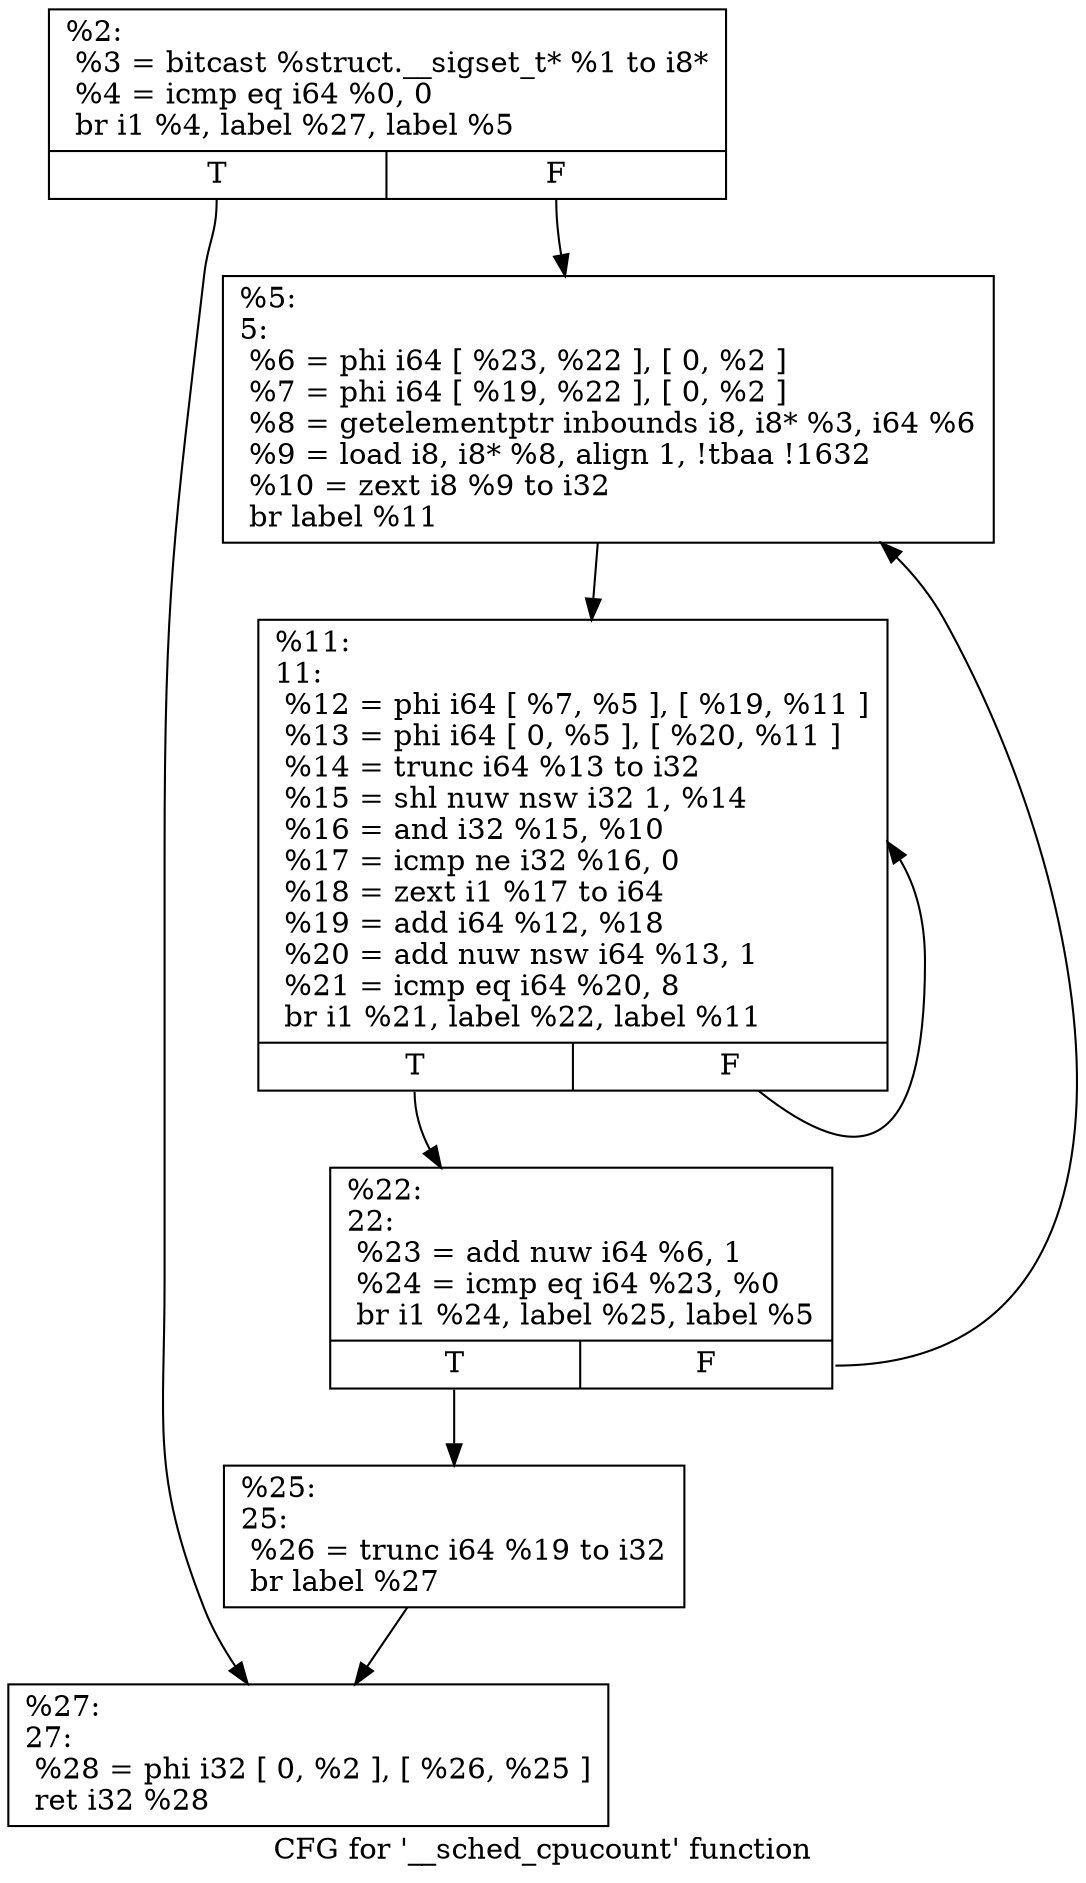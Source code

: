 digraph "CFG for '__sched_cpucount' function" {
	label="CFG for '__sched_cpucount' function";

	Node0x1937730 [shape=record,label="{%2:\l  %3 = bitcast %struct.__sigset_t* %1 to i8*\l  %4 = icmp eq i64 %0, 0\l  br i1 %4, label %27, label %5\l|{<s0>T|<s1>F}}"];
	Node0x1937730:s0 -> Node0x1937d50;
	Node0x1937730:s1 -> Node0x19377b0;
	Node0x19377b0 [shape=record,label="{%5:\l5:                                                \l  %6 = phi i64 [ %23, %22 ], [ 0, %2 ]\l  %7 = phi i64 [ %19, %22 ], [ 0, %2 ]\l  %8 = getelementptr inbounds i8, i8* %3, i64 %6\l  %9 = load i8, i8* %8, align 1, !tbaa !1632\l  %10 = zext i8 %9 to i32\l  br label %11\l}"];
	Node0x19377b0 -> Node0x1937c60;
	Node0x1937c60 [shape=record,label="{%11:\l11:                                               \l  %12 = phi i64 [ %7, %5 ], [ %19, %11 ]\l  %13 = phi i64 [ 0, %5 ], [ %20, %11 ]\l  %14 = trunc i64 %13 to i32\l  %15 = shl nuw nsw i32 1, %14\l  %16 = and i32 %15, %10\l  %17 = icmp ne i32 %16, 0\l  %18 = zext i1 %17 to i64\l  %19 = add i64 %12, %18\l  %20 = add nuw nsw i64 %13, 1\l  %21 = icmp eq i64 %20, 8\l  br i1 %21, label %22, label %11\l|{<s0>T|<s1>F}}"];
	Node0x1937c60:s0 -> Node0x1937cb0;
	Node0x1937c60:s1 -> Node0x1937c60;
	Node0x1937cb0 [shape=record,label="{%22:\l22:                                               \l  %23 = add nuw i64 %6, 1\l  %24 = icmp eq i64 %23, %0\l  br i1 %24, label %25, label %5\l|{<s0>T|<s1>F}}"];
	Node0x1937cb0:s0 -> Node0x1937d00;
	Node0x1937cb0:s1 -> Node0x19377b0;
	Node0x1937d00 [shape=record,label="{%25:\l25:                                               \l  %26 = trunc i64 %19 to i32\l  br label %27\l}"];
	Node0x1937d00 -> Node0x1937d50;
	Node0x1937d50 [shape=record,label="{%27:\l27:                                               \l  %28 = phi i32 [ 0, %2 ], [ %26, %25 ]\l  ret i32 %28\l}"];
}
